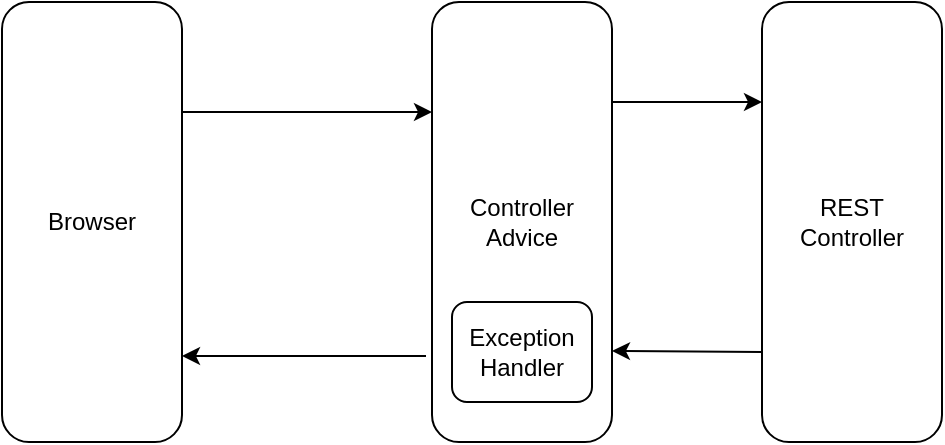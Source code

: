 <mxfile version="14.9.4" type="device"><diagram id="iz-SkfjvaqIR7nsxDWwN" name="Page-1"><mxGraphModel dx="864" dy="591" grid="1" gridSize="10" guides="1" tooltips="1" connect="1" arrows="1" fold="1" page="1" pageScale="1" pageWidth="850" pageHeight="1100" math="0" shadow="0"><root><mxCell id="0"/><mxCell id="1" parent="0"/><mxCell id="AY6hEs6bUNI7qx22FQvR-1" value="Browser" style="rounded=1;whiteSpace=wrap;html=1;" vertex="1" parent="1"><mxGeometry x="120" y="140" width="90" height="220" as="geometry"/></mxCell><mxCell id="AY6hEs6bUNI7qx22FQvR-2" value="Controller&lt;br&gt;Advice" style="rounded=1;whiteSpace=wrap;html=1;" vertex="1" parent="1"><mxGeometry x="335" y="140" width="90" height="220" as="geometry"/></mxCell><mxCell id="AY6hEs6bUNI7qx22FQvR-3" value="REST&lt;br&gt;Controller" style="rounded=1;whiteSpace=wrap;html=1;" vertex="1" parent="1"><mxGeometry x="500" y="140" width="90" height="220" as="geometry"/></mxCell><mxCell id="AY6hEs6bUNI7qx22FQvR-4" value="Exception&lt;br&gt;Handler" style="rounded=1;whiteSpace=wrap;html=1;" vertex="1" parent="1"><mxGeometry x="345" y="290" width="70" height="50" as="geometry"/></mxCell><mxCell id="AY6hEs6bUNI7qx22FQvR-5" value="" style="endArrow=classic;html=1;entryX=0;entryY=0.25;entryDx=0;entryDy=0;exitX=1;exitY=0.25;exitDx=0;exitDy=0;" edge="1" parent="1" source="AY6hEs6bUNI7qx22FQvR-1" target="AY6hEs6bUNI7qx22FQvR-2"><mxGeometry width="50" height="50" relative="1" as="geometry"><mxPoint x="230" y="230" as="sourcePoint"/><mxPoint x="280" y="180" as="targetPoint"/></mxGeometry></mxCell><mxCell id="AY6hEs6bUNI7qx22FQvR-6" value="" style="endArrow=classic;html=1;" edge="1" parent="1"><mxGeometry width="50" height="50" relative="1" as="geometry"><mxPoint x="332" y="317" as="sourcePoint"/><mxPoint x="210" y="317" as="targetPoint"/></mxGeometry></mxCell><mxCell id="AY6hEs6bUNI7qx22FQvR-7" value="" style="endArrow=classic;html=1;exitX=1;exitY=0.25;exitDx=0;exitDy=0;" edge="1" parent="1"><mxGeometry width="50" height="50" relative="1" as="geometry"><mxPoint x="425" y="190" as="sourcePoint"/><mxPoint x="500" y="190" as="targetPoint"/></mxGeometry></mxCell><mxCell id="AY6hEs6bUNI7qx22FQvR-8" value="" style="endArrow=classic;html=1;" edge="1" parent="1"><mxGeometry width="50" height="50" relative="1" as="geometry"><mxPoint x="500" y="315" as="sourcePoint"/><mxPoint x="425" y="314.5" as="targetPoint"/></mxGeometry></mxCell></root></mxGraphModel></diagram></mxfile>